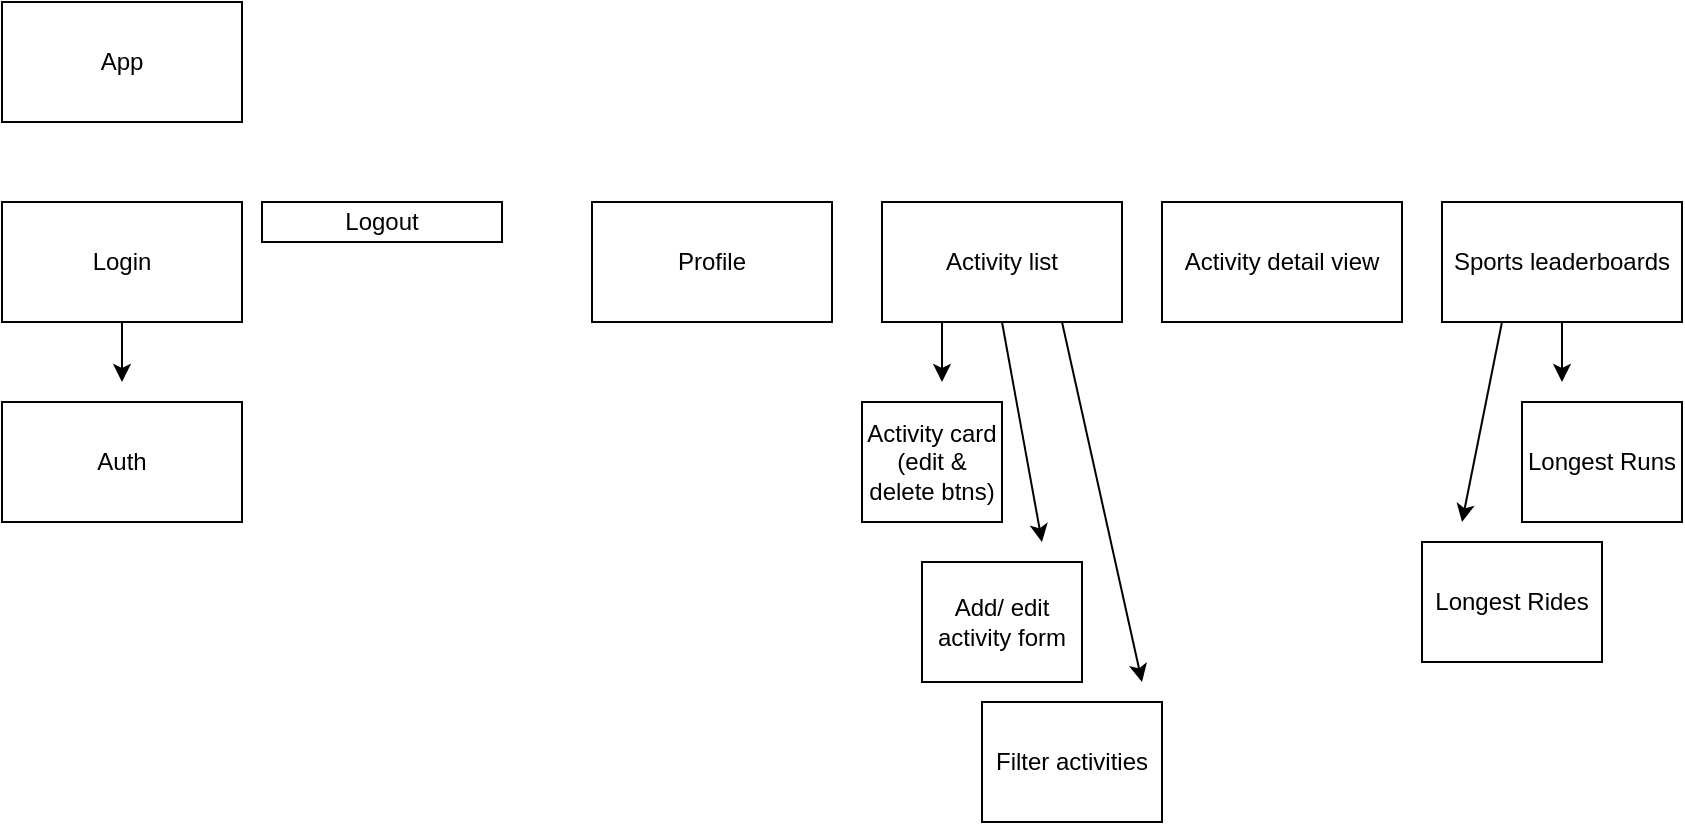 <mxfile>
    <diagram id="QdPgYa7zvZrDEsVL0cUU" name="Page-1">
        <mxGraphModel dx="838" dy="303" grid="1" gridSize="10" guides="1" tooltips="1" connect="1" arrows="1" fold="1" page="1" pageScale="1" pageWidth="850" pageHeight="1100" math="0" shadow="0">
            <root>
                <mxCell id="0"/>
                <mxCell id="1" parent="0"/>
                <mxCell id="2" value="App" style="whiteSpace=wrap;html=1;" parent="1" vertex="1">
                    <mxGeometry x="10" width="120" height="60" as="geometry"/>
                </mxCell>
                <mxCell id="12" style="edgeStyle=none;html=1;exitX=0.5;exitY=1;exitDx=0;exitDy=0;" parent="1" source="3" edge="1">
                    <mxGeometry relative="1" as="geometry">
                        <mxPoint x="70" y="190" as="targetPoint"/>
                    </mxGeometry>
                </mxCell>
                <mxCell id="3" value="Login" style="whiteSpace=wrap;html=1;" parent="1" vertex="1">
                    <mxGeometry x="10" y="100" width="120" height="60" as="geometry"/>
                </mxCell>
                <mxCell id="4" value="Profile" style="whiteSpace=wrap;html=1;" parent="1" vertex="1">
                    <mxGeometry x="305" y="100" width="120" height="60" as="geometry"/>
                </mxCell>
                <mxCell id="14" style="edgeStyle=none;html=1;exitX=0.5;exitY=1;exitDx=0;exitDy=0;" parent="1" source="5" edge="1">
                    <mxGeometry relative="1" as="geometry">
                        <mxPoint x="530" y="270" as="targetPoint"/>
                    </mxGeometry>
                </mxCell>
                <mxCell id="28" style="edgeStyle=none;html=1;exitX=0.25;exitY=1;exitDx=0;exitDy=0;" parent="1" source="5" edge="1">
                    <mxGeometry relative="1" as="geometry">
                        <mxPoint x="480" y="190" as="targetPoint"/>
                    </mxGeometry>
                </mxCell>
                <mxCell id="30" style="edgeStyle=none;html=1;exitX=0.75;exitY=1;exitDx=0;exitDy=0;" parent="1" source="5" edge="1">
                    <mxGeometry relative="1" as="geometry">
                        <mxPoint x="580" y="340" as="targetPoint"/>
                    </mxGeometry>
                </mxCell>
                <mxCell id="5" value="Activity list" style="whiteSpace=wrap;html=1;" parent="1" vertex="1">
                    <mxGeometry x="450" y="100" width="120" height="60" as="geometry"/>
                </mxCell>
                <mxCell id="6" value="Activity detail view" style="whiteSpace=wrap;html=1;" parent="1" vertex="1">
                    <mxGeometry x="590" y="100" width="120" height="60" as="geometry"/>
                </mxCell>
                <mxCell id="22" style="edgeStyle=none;html=1;exitX=0.5;exitY=1;exitDx=0;exitDy=0;" parent="1" source="7" edge="1">
                    <mxGeometry relative="1" as="geometry">
                        <mxPoint x="790" y="190" as="targetPoint"/>
                    </mxGeometry>
                </mxCell>
                <mxCell id="35" style="edgeStyle=none;html=1;exitX=0.25;exitY=1;exitDx=0;exitDy=0;" edge="1" parent="1" source="7">
                    <mxGeometry relative="1" as="geometry">
                        <mxPoint x="740" y="260" as="targetPoint"/>
                    </mxGeometry>
                </mxCell>
                <mxCell id="7" value="Sports leaderboards" style="whiteSpace=wrap;html=1;" parent="1" vertex="1">
                    <mxGeometry x="730" y="100" width="120" height="60" as="geometry"/>
                </mxCell>
                <mxCell id="9" value="Auth" style="whiteSpace=wrap;html=1;" parent="1" vertex="1">
                    <mxGeometry x="10" y="200" width="120" height="60" as="geometry"/>
                </mxCell>
                <mxCell id="10" value="Activity card&lt;br&gt;(edit &amp;amp; delete btns)" style="whiteSpace=wrap;html=1;" parent="1" vertex="1">
                    <mxGeometry x="440" y="200" width="70" height="60" as="geometry"/>
                </mxCell>
                <mxCell id="16" value="Longest Runs" style="whiteSpace=wrap;html=1;" parent="1" vertex="1">
                    <mxGeometry x="770" y="200" width="80" height="60" as="geometry"/>
                </mxCell>
                <mxCell id="25" value="Add/ edit activity form" style="whiteSpace=wrap;html=1;" parent="1" vertex="1">
                    <mxGeometry x="470" y="280" width="80" height="60" as="geometry"/>
                </mxCell>
                <mxCell id="29" value="Filter activities" style="whiteSpace=wrap;html=1;" parent="1" vertex="1">
                    <mxGeometry x="500" y="350" width="90" height="60" as="geometry"/>
                </mxCell>
                <mxCell id="32" value="Logout" style="whiteSpace=wrap;html=1;" vertex="1" parent="1">
                    <mxGeometry x="140" y="100" width="120" height="20" as="geometry"/>
                </mxCell>
                <mxCell id="34" value="Longest Rides" style="whiteSpace=wrap;html=1;" vertex="1" parent="1">
                    <mxGeometry x="720" y="270" width="90" height="60" as="geometry"/>
                </mxCell>
            </root>
        </mxGraphModel>
    </diagram>
</mxfile>